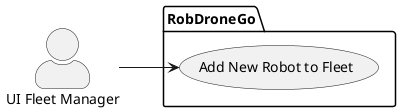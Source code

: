 @startuml
left to right direction

skinparam actorStyle awesome

actor "UI Fleet Manager" as FM


package  RobDroneGo  {

  usecase "Add New Robot to Fleet" as UC18

}

FM --> UC18

@enduml
